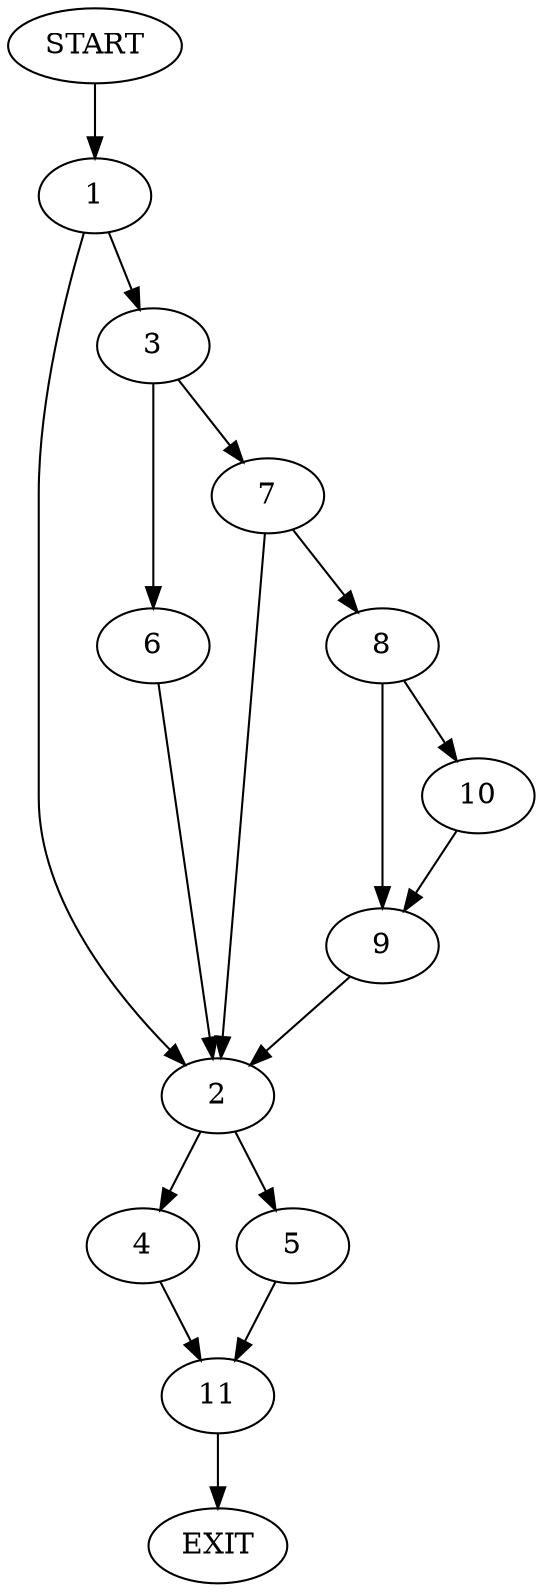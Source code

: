 digraph {
0 [label="START"]
12 [label="EXIT"]
0 -> 1
1 -> 2
1 -> 3
2 -> 4
2 -> 5
3 -> 6
3 -> 7
7 -> 2
7 -> 8
6 -> 2
8 -> 9
8 -> 10
10 -> 9
9 -> 2
4 -> 11
5 -> 11
11 -> 12
}
